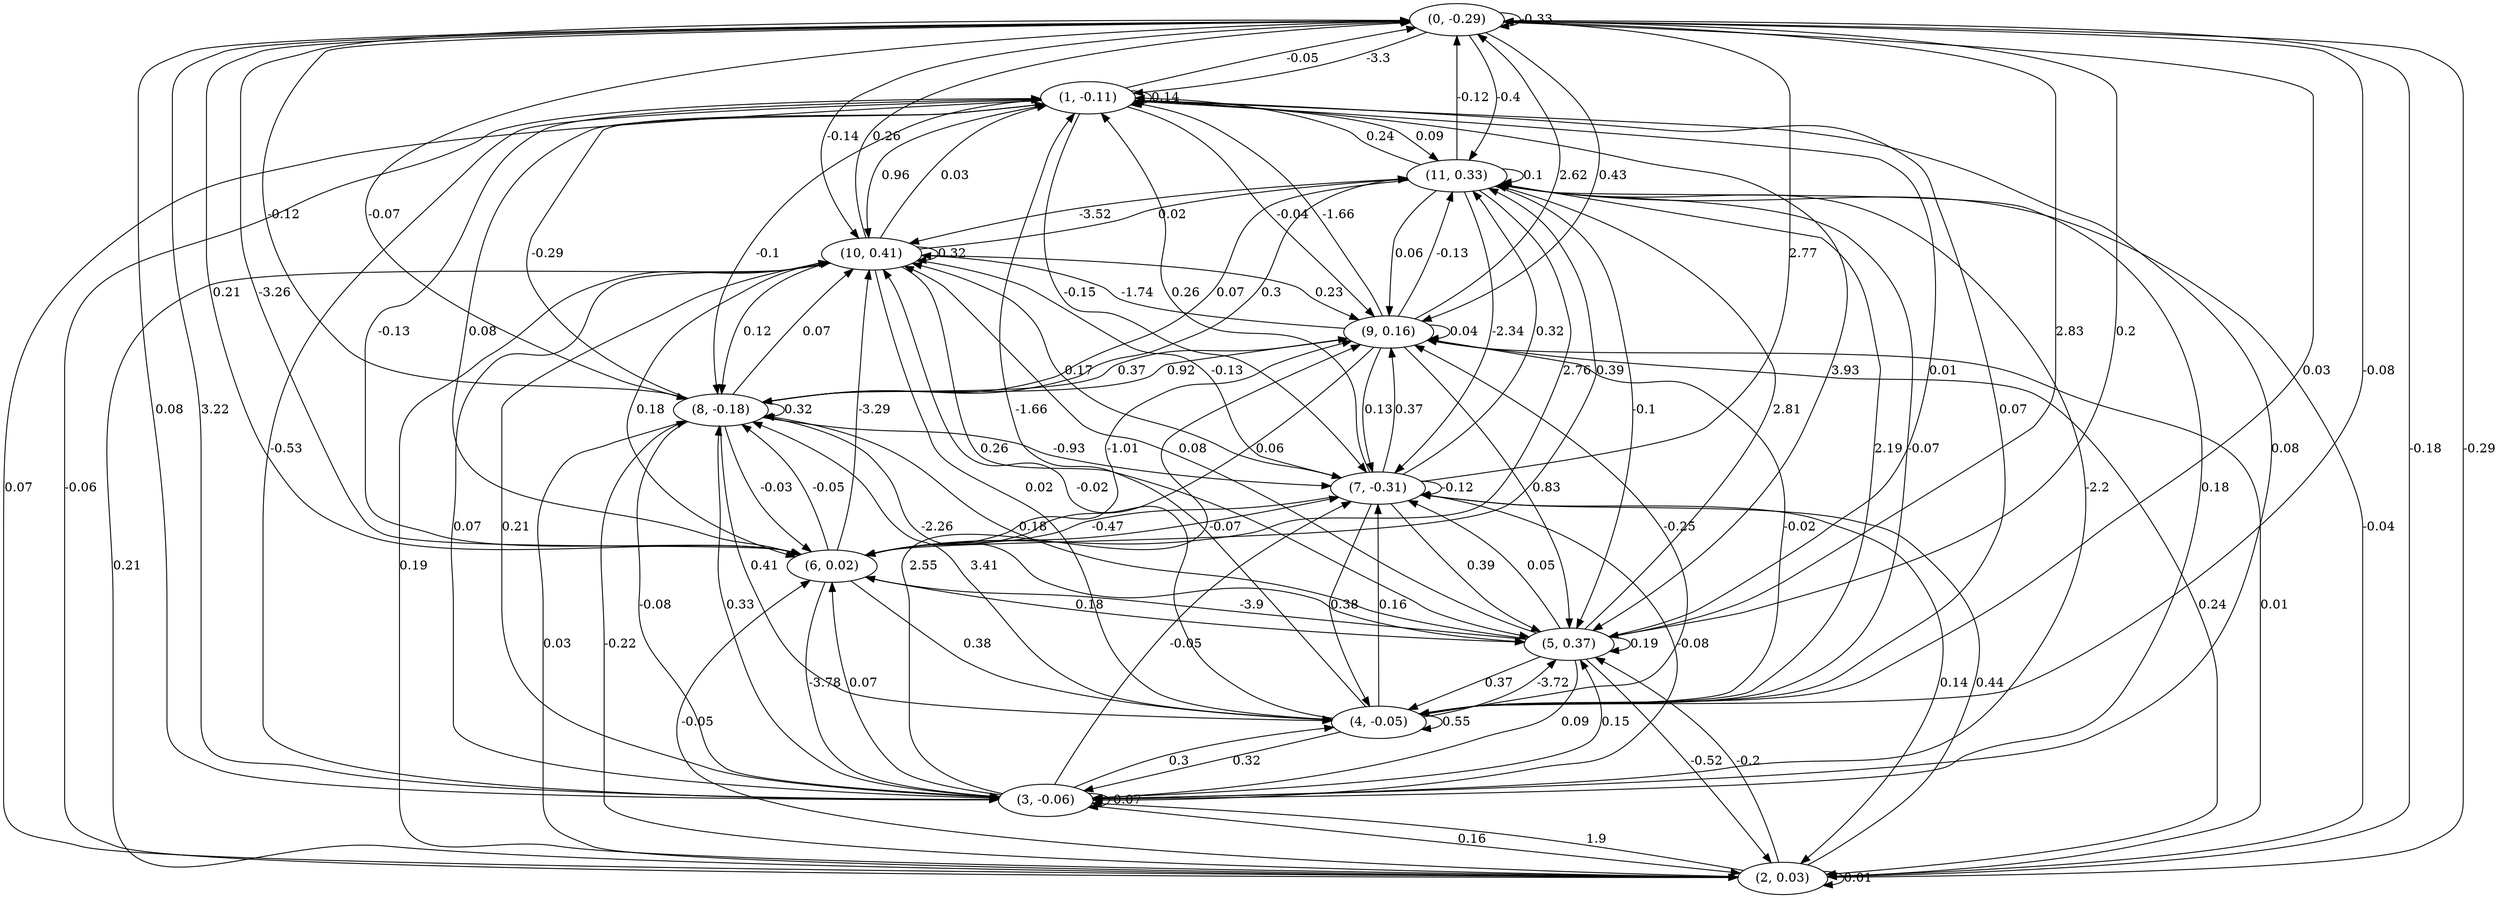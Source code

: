 digraph {
    0 [ label = "(0, -0.29)" ]
    1 [ label = "(1, -0.11)" ]
    2 [ label = "(2, 0.03)" ]
    3 [ label = "(3, -0.06)" ]
    4 [ label = "(4, -0.05)" ]
    5 [ label = "(5, 0.37)" ]
    6 [ label = "(6, 0.02)" ]
    7 [ label = "(7, -0.31)" ]
    8 [ label = "(8, -0.18)" ]
    9 [ label = "(9, 0.16)" ]
    10 [ label = "(10, 0.41)" ]
    11 [ label = "(11, 0.33)" ]
    0 -> 0 [ label = "-0.33" ]
    1 -> 1 [ label = "0.14" ]
    2 -> 2 [ label = "0.01" ]
    3 -> 3 [ label = "-0.07" ]
    4 -> 4 [ label = "0.55" ]
    5 -> 5 [ label = "0.19" ]
    7 -> 7 [ label = "-0.12" ]
    8 -> 8 [ label = "0.32" ]
    9 -> 9 [ label = "0.04" ]
    10 -> 10 [ label = "0.32" ]
    11 -> 11 [ label = "0.1" ]
    1 -> 0 [ label = "-0.05" ]
    2 -> 0 [ label = "-0.29" ]
    3 -> 0 [ label = "3.22" ]
    4 -> 0 [ label = "-0.08" ]
    5 -> 0 [ label = "2.83" ]
    6 -> 0 [ label = "-3.26" ]
    7 -> 0 [ label = "2.77" ]
    8 -> 0 [ label = "-0.12" ]
    9 -> 0 [ label = "2.62" ]
    10 -> 0 [ label = "0.26" ]
    11 -> 0 [ label = "-0.12" ]
    0 -> 1 [ label = "-3.3" ]
    2 -> 1 [ label = "-0.06" ]
    3 -> 1 [ label = "-0.53" ]
    4 -> 1 [ label = "-1.66" ]
    5 -> 1 [ label = "0.01" ]
    6 -> 1 [ label = "-0.13" ]
    7 -> 1 [ label = "0.26" ]
    8 -> 1 [ label = "-0.29" ]
    9 -> 1 [ label = "-1.66" ]
    10 -> 1 [ label = "0.03" ]
    11 -> 1 [ label = "0.24" ]
    0 -> 2 [ label = "-0.18" ]
    1 -> 2 [ label = "0.07" ]
    3 -> 2 [ label = "0.16" ]
    5 -> 2 [ label = "-0.52" ]
    7 -> 2 [ label = "0.14" ]
    8 -> 2 [ label = "0.03" ]
    9 -> 2 [ label = "0.24" ]
    10 -> 2 [ label = "0.21" ]
    0 -> 3 [ label = "0.08" ]
    1 -> 3 [ label = "0.08" ]
    2 -> 3 [ label = "1.9" ]
    4 -> 3 [ label = "0.32" ]
    5 -> 3 [ label = "0.09" ]
    6 -> 3 [ label = "-3.78" ]
    7 -> 3 [ label = "-0.08" ]
    8 -> 3 [ label = "-0.08" ]
    10 -> 3 [ label = "0.07" ]
    11 -> 3 [ label = "0.18" ]
    0 -> 4 [ label = "0.03" ]
    1 -> 4 [ label = "0.07" ]
    3 -> 4 [ label = "0.3" ]
    5 -> 4 [ label = "0.37" ]
    6 -> 4 [ label = "0.38" ]
    7 -> 4 [ label = "0.38" ]
    8 -> 4 [ label = "0.41" ]
    9 -> 4 [ label = "-0.02" ]
    10 -> 4 [ label = "0.02" ]
    11 -> 4 [ label = "2.19" ]
    0 -> 5 [ label = "0.2" ]
    1 -> 5 [ label = "3.93" ]
    2 -> 5 [ label = "-0.2" ]
    3 -> 5 [ label = "0.15" ]
    4 -> 5 [ label = "-3.72" ]
    6 -> 5 [ label = "0.18" ]
    7 -> 5 [ label = "0.39" ]
    8 -> 5 [ label = "-2.26" ]
    9 -> 5 [ label = "0.83" ]
    10 -> 5 [ label = "0.26" ]
    11 -> 5 [ label = "-0.1" ]
    0 -> 6 [ label = "0.21" ]
    1 -> 6 [ label = "0.08" ]
    2 -> 6 [ label = "-0.05" ]
    3 -> 6 [ label = "0.07" ]
    5 -> 6 [ label = "-3.9" ]
    7 -> 6 [ label = "-0.47" ]
    8 -> 6 [ label = "-0.03" ]
    9 -> 6 [ label = "0.06" ]
    10 -> 6 [ label = "0.18" ]
    11 -> 6 [ label = "2.76" ]
    1 -> 7 [ label = "-0.15" ]
    2 -> 7 [ label = "0.44" ]
    3 -> 7 [ label = "-0.05" ]
    4 -> 7 [ label = "0.16" ]
    5 -> 7 [ label = "0.05" ]
    6 -> 7 [ label = "-0.07" ]
    8 -> 7 [ label = "-0.93" ]
    9 -> 7 [ label = "0.13" ]
    10 -> 7 [ label = "-0.13" ]
    11 -> 7 [ label = "-2.34" ]
    0 -> 8 [ label = "-0.07" ]
    1 -> 8 [ label = "-0.1" ]
    2 -> 8 [ label = "-0.22" ]
    3 -> 8 [ label = "0.33" ]
    4 -> 8 [ label = "3.41" ]
    5 -> 8 [ label = "0.18" ]
    6 -> 8 [ label = "-0.05" ]
    9 -> 8 [ label = "0.37" ]
    10 -> 8 [ label = "0.12" ]
    11 -> 8 [ label = "0.07" ]
    0 -> 9 [ label = "0.43" ]
    1 -> 9 [ label = "-0.04" ]
    2 -> 9 [ label = "0.01" ]
    3 -> 9 [ label = "2.55" ]
    4 -> 9 [ label = "-0.25" ]
    6 -> 9 [ label = "-1.01" ]
    7 -> 9 [ label = "0.37" ]
    8 -> 9 [ label = "0.92" ]
    10 -> 9 [ label = "0.23" ]
    11 -> 9 [ label = "0.06" ]
    0 -> 10 [ label = "-0.14" ]
    1 -> 10 [ label = "0.96" ]
    2 -> 10 [ label = "0.19" ]
    3 -> 10 [ label = "0.21" ]
    4 -> 10 [ label = "-0.02" ]
    5 -> 10 [ label = "0.08" ]
    6 -> 10 [ label = "-3.29" ]
    7 -> 10 [ label = "0.17" ]
    8 -> 10 [ label = "0.07" ]
    9 -> 10 [ label = "-1.74" ]
    11 -> 10 [ label = "-3.52" ]
    0 -> 11 [ label = "-0.4" ]
    1 -> 11 [ label = "0.09" ]
    2 -> 11 [ label = "-0.04" ]
    3 -> 11 [ label = "-2.2" ]
    4 -> 11 [ label = "-0.07" ]
    5 -> 11 [ label = "2.81" ]
    6 -> 11 [ label = "0.39" ]
    7 -> 11 [ label = "0.32" ]
    8 -> 11 [ label = "0.3" ]
    9 -> 11 [ label = "-0.13" ]
    10 -> 11 [ label = "0.02" ]
}

